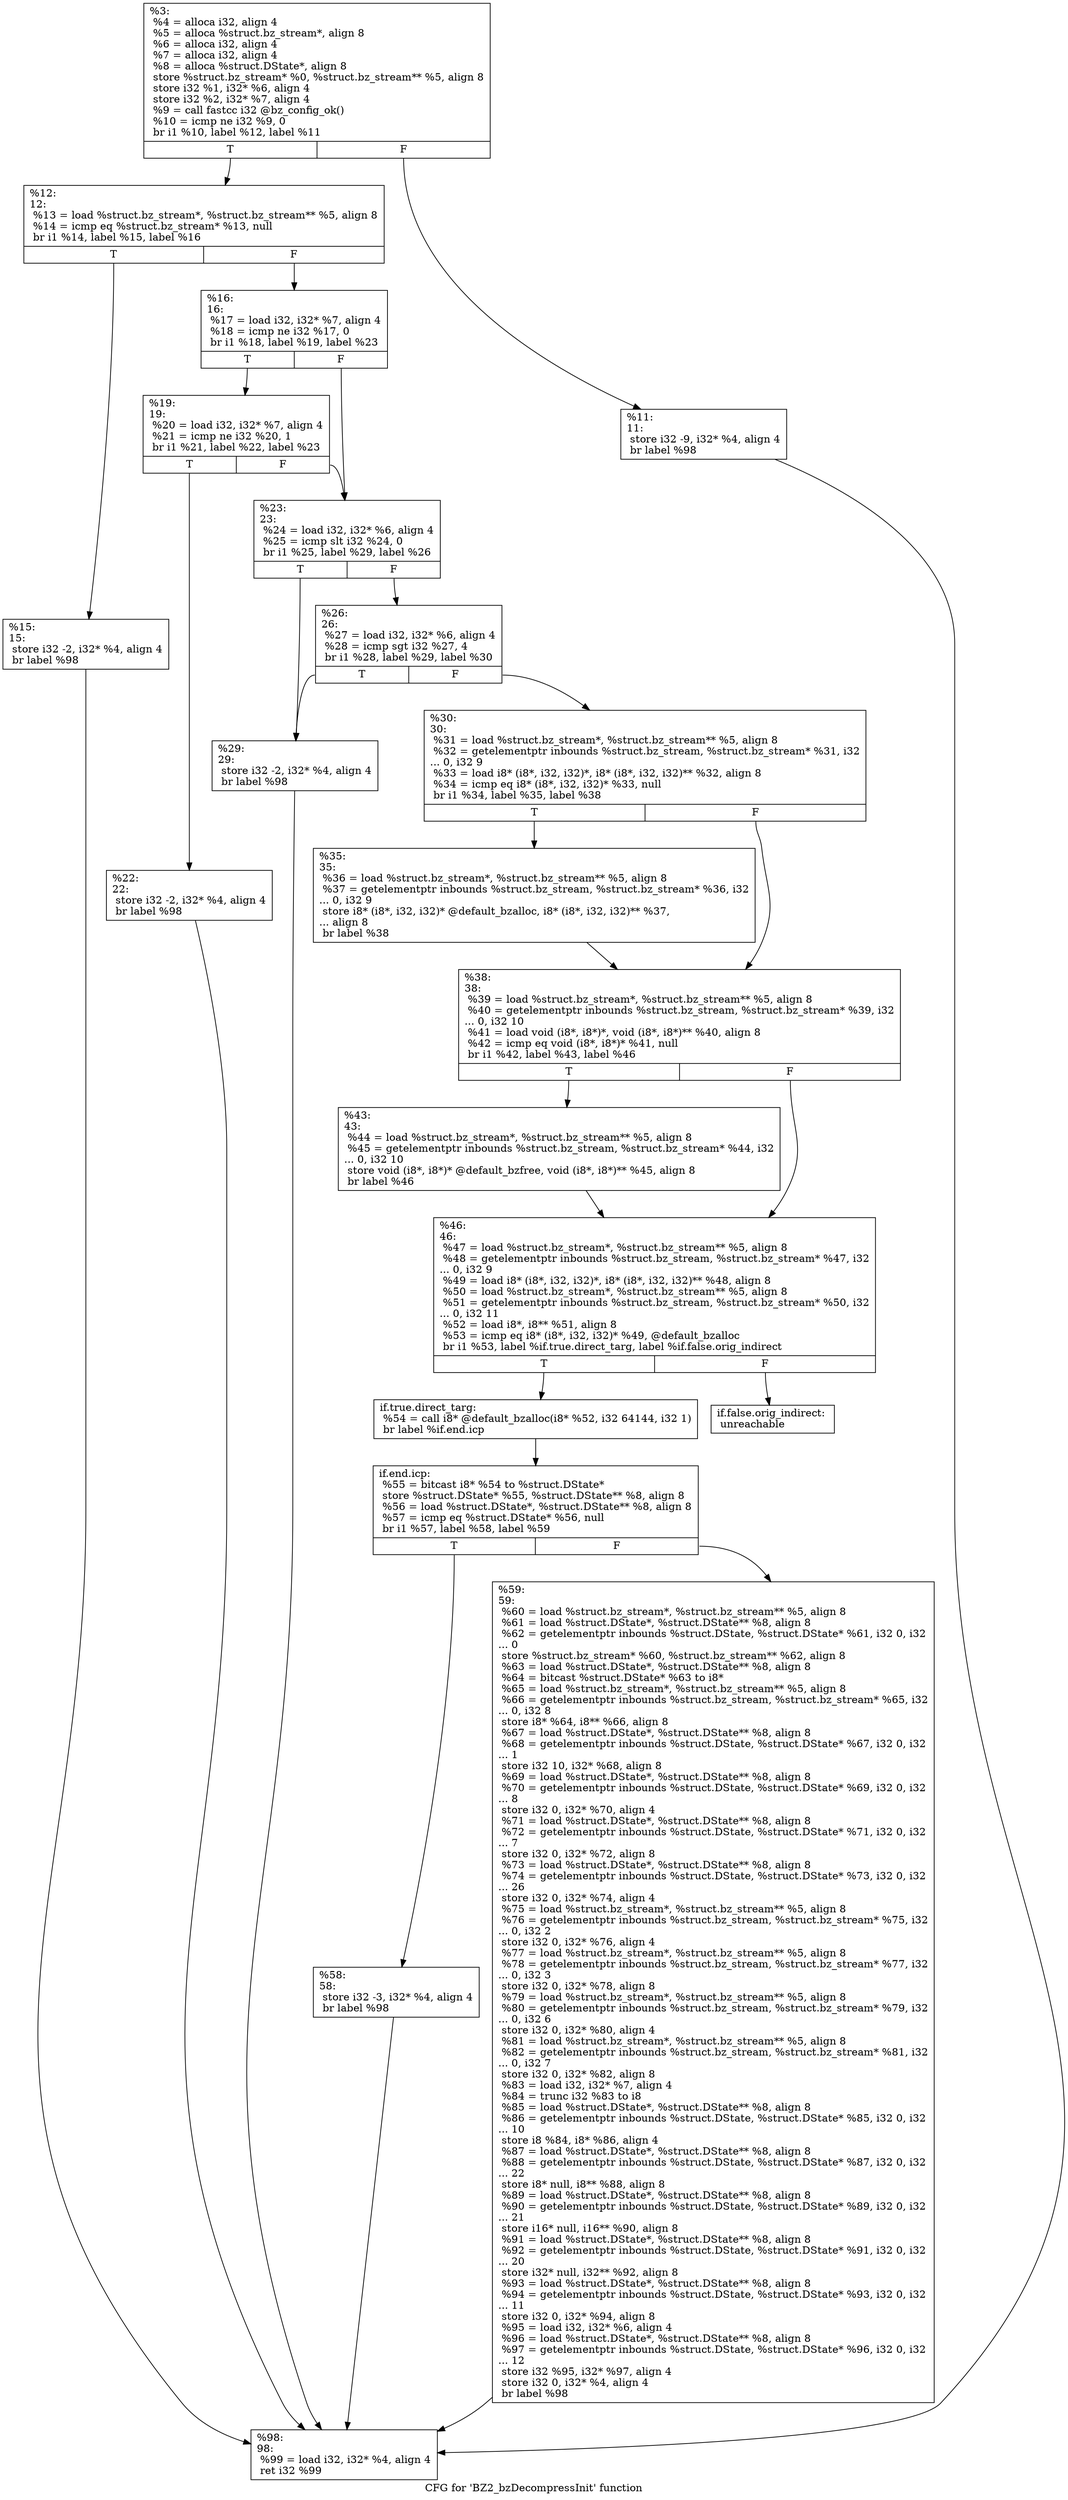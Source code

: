 digraph "CFG for 'BZ2_bzDecompressInit' function" {
	label="CFG for 'BZ2_bzDecompressInit' function";

	Node0x1cc1780 [shape=record,label="{%3:\l  %4 = alloca i32, align 4\l  %5 = alloca %struct.bz_stream*, align 8\l  %6 = alloca i32, align 4\l  %7 = alloca i32, align 4\l  %8 = alloca %struct.DState*, align 8\l  store %struct.bz_stream* %0, %struct.bz_stream** %5, align 8\l  store i32 %1, i32* %6, align 4\l  store i32 %2, i32* %7, align 4\l  %9 = call fastcc i32 @bz_config_ok()\l  %10 = icmp ne i32 %9, 0\l  br i1 %10, label %12, label %11\l|{<s0>T|<s1>F}}"];
	Node0x1cc1780:s0 -> Node0x1cc5080;
	Node0x1cc1780:s1 -> Node0x1cc5030;
	Node0x1cc5030 [shape=record,label="{%11:\l11:                                               \l  store i32 -9, i32* %4, align 4\l  br label %98\l}"];
	Node0x1cc5030 -> Node0x1cc5620;
	Node0x1cc5080 [shape=record,label="{%12:\l12:                                               \l  %13 = load %struct.bz_stream*, %struct.bz_stream** %5, align 8\l  %14 = icmp eq %struct.bz_stream* %13, null\l  br i1 %14, label %15, label %16\l|{<s0>T|<s1>F}}"];
	Node0x1cc5080:s0 -> Node0x1cc50d0;
	Node0x1cc5080:s1 -> Node0x1cc5120;
	Node0x1cc50d0 [shape=record,label="{%15:\l15:                                               \l  store i32 -2, i32* %4, align 4\l  br label %98\l}"];
	Node0x1cc50d0 -> Node0x1cc5620;
	Node0x1cc5120 [shape=record,label="{%16:\l16:                                               \l  %17 = load i32, i32* %7, align 4\l  %18 = icmp ne i32 %17, 0\l  br i1 %18, label %19, label %23\l|{<s0>T|<s1>F}}"];
	Node0x1cc5120:s0 -> Node0x1cc5170;
	Node0x1cc5120:s1 -> Node0x1cc5210;
	Node0x1cc5170 [shape=record,label="{%19:\l19:                                               \l  %20 = load i32, i32* %7, align 4\l  %21 = icmp ne i32 %20, 1\l  br i1 %21, label %22, label %23\l|{<s0>T|<s1>F}}"];
	Node0x1cc5170:s0 -> Node0x1cc51c0;
	Node0x1cc5170:s1 -> Node0x1cc5210;
	Node0x1cc51c0 [shape=record,label="{%22:\l22:                                               \l  store i32 -2, i32* %4, align 4\l  br label %98\l}"];
	Node0x1cc51c0 -> Node0x1cc5620;
	Node0x1cc5210 [shape=record,label="{%23:\l23:                                               \l  %24 = load i32, i32* %6, align 4\l  %25 = icmp slt i32 %24, 0\l  br i1 %25, label %29, label %26\l|{<s0>T|<s1>F}}"];
	Node0x1cc5210:s0 -> Node0x1cc52b0;
	Node0x1cc5210:s1 -> Node0x1cc5260;
	Node0x1cc5260 [shape=record,label="{%26:\l26:                                               \l  %27 = load i32, i32* %6, align 4\l  %28 = icmp sgt i32 %27, 4\l  br i1 %28, label %29, label %30\l|{<s0>T|<s1>F}}"];
	Node0x1cc5260:s0 -> Node0x1cc52b0;
	Node0x1cc5260:s1 -> Node0x1cc5300;
	Node0x1cc52b0 [shape=record,label="{%29:\l29:                                               \l  store i32 -2, i32* %4, align 4\l  br label %98\l}"];
	Node0x1cc52b0 -> Node0x1cc5620;
	Node0x1cc5300 [shape=record,label="{%30:\l30:                                               \l  %31 = load %struct.bz_stream*, %struct.bz_stream** %5, align 8\l  %32 = getelementptr inbounds %struct.bz_stream, %struct.bz_stream* %31, i32\l... 0, i32 9\l  %33 = load i8* (i8*, i32, i32)*, i8* (i8*, i32, i32)** %32, align 8\l  %34 = icmp eq i8* (i8*, i32, i32)* %33, null\l  br i1 %34, label %35, label %38\l|{<s0>T|<s1>F}}"];
	Node0x1cc5300:s0 -> Node0x1cc5350;
	Node0x1cc5300:s1 -> Node0x1cc53a0;
	Node0x1cc5350 [shape=record,label="{%35:\l35:                                               \l  %36 = load %struct.bz_stream*, %struct.bz_stream** %5, align 8\l  %37 = getelementptr inbounds %struct.bz_stream, %struct.bz_stream* %36, i32\l... 0, i32 9\l  store i8* (i8*, i32, i32)* @default_bzalloc, i8* (i8*, i32, i32)** %37,\l... align 8\l  br label %38\l}"];
	Node0x1cc5350 -> Node0x1cc53a0;
	Node0x1cc53a0 [shape=record,label="{%38:\l38:                                               \l  %39 = load %struct.bz_stream*, %struct.bz_stream** %5, align 8\l  %40 = getelementptr inbounds %struct.bz_stream, %struct.bz_stream* %39, i32\l... 0, i32 10\l  %41 = load void (i8*, i8*)*, void (i8*, i8*)** %40, align 8\l  %42 = icmp eq void (i8*, i8*)* %41, null\l  br i1 %42, label %43, label %46\l|{<s0>T|<s1>F}}"];
	Node0x1cc53a0:s0 -> Node0x1cc53f0;
	Node0x1cc53a0:s1 -> Node0x1cc5440;
	Node0x1cc53f0 [shape=record,label="{%43:\l43:                                               \l  %44 = load %struct.bz_stream*, %struct.bz_stream** %5, align 8\l  %45 = getelementptr inbounds %struct.bz_stream, %struct.bz_stream* %44, i32\l... 0, i32 10\l  store void (i8*, i8*)* @default_bzfree, void (i8*, i8*)** %45, align 8\l  br label %46\l}"];
	Node0x1cc53f0 -> Node0x1cc5440;
	Node0x1cc5440 [shape=record,label="{%46:\l46:                                               \l  %47 = load %struct.bz_stream*, %struct.bz_stream** %5, align 8\l  %48 = getelementptr inbounds %struct.bz_stream, %struct.bz_stream* %47, i32\l... 0, i32 9\l  %49 = load i8* (i8*, i32, i32)*, i8* (i8*, i32, i32)** %48, align 8\l  %50 = load %struct.bz_stream*, %struct.bz_stream** %5, align 8\l  %51 = getelementptr inbounds %struct.bz_stream, %struct.bz_stream* %50, i32\l... 0, i32 11\l  %52 = load i8*, i8** %51, align 8\l  %53 = icmp eq i8* (i8*, i32, i32)* %49, @default_bzalloc\l  br i1 %53, label %if.true.direct_targ, label %if.false.orig_indirect\l|{<s0>T|<s1>F}}"];
	Node0x1cc5440:s0 -> Node0x1cc5490;
	Node0x1cc5440:s1 -> Node0x1cc54e0;
	Node0x1cc5490 [shape=record,label="{if.true.direct_targ:                              \l  %54 = call i8* @default_bzalloc(i8* %52, i32 64144, i32 1)\l  br label %if.end.icp\l}"];
	Node0x1cc5490 -> Node0x1cc5530;
	Node0x1cc54e0 [shape=record,label="{if.false.orig_indirect:                           \l  unreachable\l}"];
	Node0x1cc5530 [shape=record,label="{if.end.icp:                                       \l  %55 = bitcast i8* %54 to %struct.DState*\l  store %struct.DState* %55, %struct.DState** %8, align 8\l  %56 = load %struct.DState*, %struct.DState** %8, align 8\l  %57 = icmp eq %struct.DState* %56, null\l  br i1 %57, label %58, label %59\l|{<s0>T|<s1>F}}"];
	Node0x1cc5530:s0 -> Node0x1cc5580;
	Node0x1cc5530:s1 -> Node0x1cc55d0;
	Node0x1cc5580 [shape=record,label="{%58:\l58:                                               \l  store i32 -3, i32* %4, align 4\l  br label %98\l}"];
	Node0x1cc5580 -> Node0x1cc5620;
	Node0x1cc55d0 [shape=record,label="{%59:\l59:                                               \l  %60 = load %struct.bz_stream*, %struct.bz_stream** %5, align 8\l  %61 = load %struct.DState*, %struct.DState** %8, align 8\l  %62 = getelementptr inbounds %struct.DState, %struct.DState* %61, i32 0, i32\l... 0\l  store %struct.bz_stream* %60, %struct.bz_stream** %62, align 8\l  %63 = load %struct.DState*, %struct.DState** %8, align 8\l  %64 = bitcast %struct.DState* %63 to i8*\l  %65 = load %struct.bz_stream*, %struct.bz_stream** %5, align 8\l  %66 = getelementptr inbounds %struct.bz_stream, %struct.bz_stream* %65, i32\l... 0, i32 8\l  store i8* %64, i8** %66, align 8\l  %67 = load %struct.DState*, %struct.DState** %8, align 8\l  %68 = getelementptr inbounds %struct.DState, %struct.DState* %67, i32 0, i32\l... 1\l  store i32 10, i32* %68, align 8\l  %69 = load %struct.DState*, %struct.DState** %8, align 8\l  %70 = getelementptr inbounds %struct.DState, %struct.DState* %69, i32 0, i32\l... 8\l  store i32 0, i32* %70, align 4\l  %71 = load %struct.DState*, %struct.DState** %8, align 8\l  %72 = getelementptr inbounds %struct.DState, %struct.DState* %71, i32 0, i32\l... 7\l  store i32 0, i32* %72, align 8\l  %73 = load %struct.DState*, %struct.DState** %8, align 8\l  %74 = getelementptr inbounds %struct.DState, %struct.DState* %73, i32 0, i32\l... 26\l  store i32 0, i32* %74, align 4\l  %75 = load %struct.bz_stream*, %struct.bz_stream** %5, align 8\l  %76 = getelementptr inbounds %struct.bz_stream, %struct.bz_stream* %75, i32\l... 0, i32 2\l  store i32 0, i32* %76, align 4\l  %77 = load %struct.bz_stream*, %struct.bz_stream** %5, align 8\l  %78 = getelementptr inbounds %struct.bz_stream, %struct.bz_stream* %77, i32\l... 0, i32 3\l  store i32 0, i32* %78, align 8\l  %79 = load %struct.bz_stream*, %struct.bz_stream** %5, align 8\l  %80 = getelementptr inbounds %struct.bz_stream, %struct.bz_stream* %79, i32\l... 0, i32 6\l  store i32 0, i32* %80, align 4\l  %81 = load %struct.bz_stream*, %struct.bz_stream** %5, align 8\l  %82 = getelementptr inbounds %struct.bz_stream, %struct.bz_stream* %81, i32\l... 0, i32 7\l  store i32 0, i32* %82, align 8\l  %83 = load i32, i32* %7, align 4\l  %84 = trunc i32 %83 to i8\l  %85 = load %struct.DState*, %struct.DState** %8, align 8\l  %86 = getelementptr inbounds %struct.DState, %struct.DState* %85, i32 0, i32\l... 10\l  store i8 %84, i8* %86, align 4\l  %87 = load %struct.DState*, %struct.DState** %8, align 8\l  %88 = getelementptr inbounds %struct.DState, %struct.DState* %87, i32 0, i32\l... 22\l  store i8* null, i8** %88, align 8\l  %89 = load %struct.DState*, %struct.DState** %8, align 8\l  %90 = getelementptr inbounds %struct.DState, %struct.DState* %89, i32 0, i32\l... 21\l  store i16* null, i16** %90, align 8\l  %91 = load %struct.DState*, %struct.DState** %8, align 8\l  %92 = getelementptr inbounds %struct.DState, %struct.DState* %91, i32 0, i32\l... 20\l  store i32* null, i32** %92, align 8\l  %93 = load %struct.DState*, %struct.DState** %8, align 8\l  %94 = getelementptr inbounds %struct.DState, %struct.DState* %93, i32 0, i32\l... 11\l  store i32 0, i32* %94, align 8\l  %95 = load i32, i32* %6, align 4\l  %96 = load %struct.DState*, %struct.DState** %8, align 8\l  %97 = getelementptr inbounds %struct.DState, %struct.DState* %96, i32 0, i32\l... 12\l  store i32 %95, i32* %97, align 4\l  store i32 0, i32* %4, align 4\l  br label %98\l}"];
	Node0x1cc55d0 -> Node0x1cc5620;
	Node0x1cc5620 [shape=record,label="{%98:\l98:                                               \l  %99 = load i32, i32* %4, align 4\l  ret i32 %99\l}"];
}
